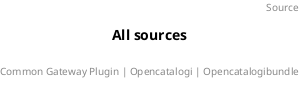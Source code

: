 @startuml
title: All sources
footer: Common Gateway Plugin | Opencatalogi | Opencatalogibundle 
header: Source

@enduml
